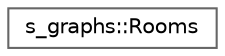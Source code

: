 digraph "Graphical Class Hierarchy"
{
 // LATEX_PDF_SIZE
  bgcolor="transparent";
  edge [fontname=Helvetica,fontsize=10,labelfontname=Helvetica,labelfontsize=10];
  node [fontname=Helvetica,fontsize=10,shape=box,height=0.2,width=0.4];
  rankdir="LR";
  Node0 [label="s_graphs::Rooms",height=0.2,width=0.4,color="grey40", fillcolor="white", style="filled",URL="$structs__graphs_1_1Rooms.html",tooltip=" "];
}
